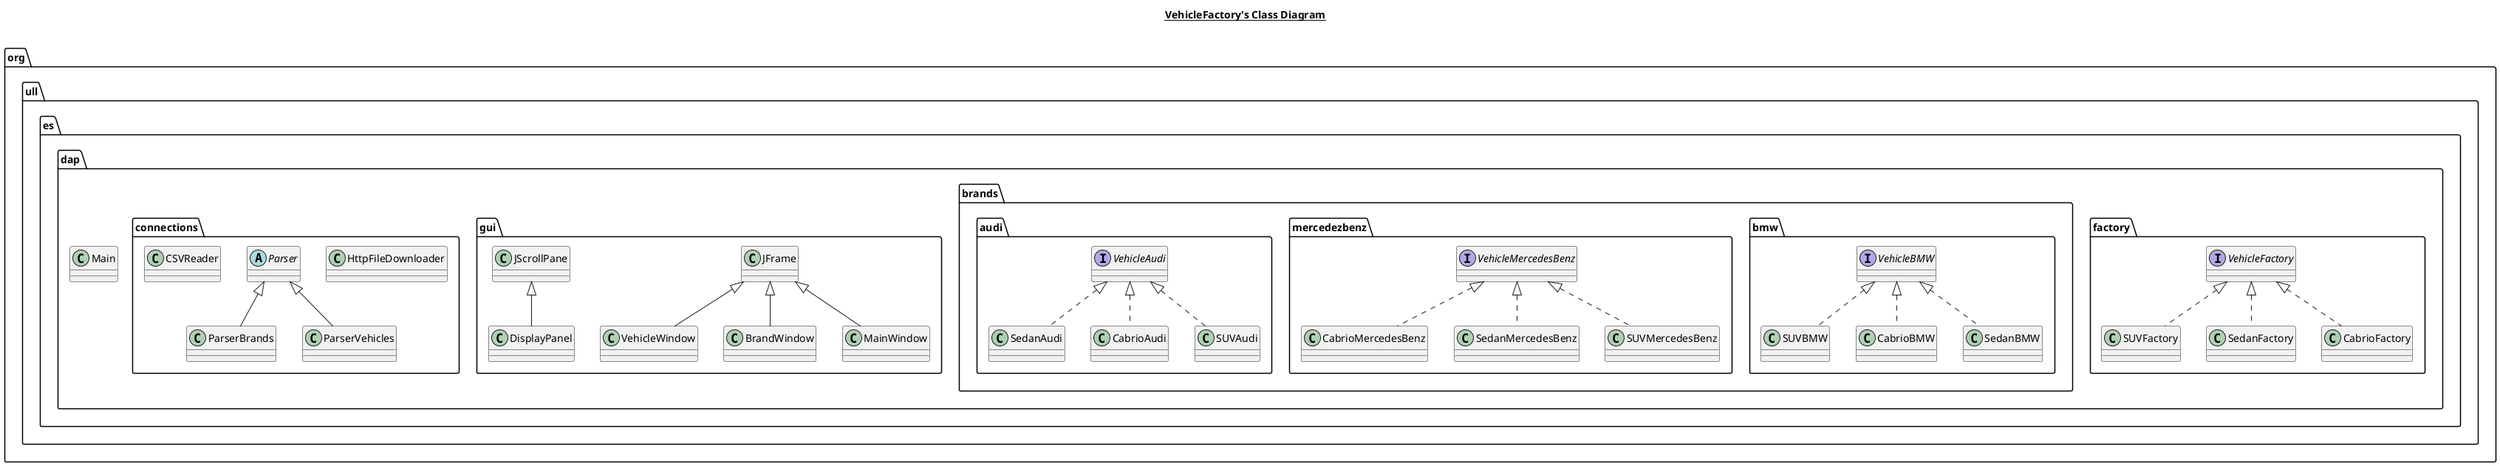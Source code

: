 @startuml
title __VehicleFactory's Class Diagram__\n

class org.ull.es.dap.factory.SUVFactory {
}
class org.ull.es.dap.brands.bmw.SUVBMW {
}
class org.ull.es.dap.gui.VehicleWindow {
}
class org.ull.es.dap.gui.BrandWindow {

}
class org.ull.es.dap.Main {
}
class org.ull.es.dap.connections.ParserBrands {
}
class org.ull.es.dap.brands.mercedezbenz.CabrioMercedesBenz {
}
class org.ull.es.dap.brands.audi.SedanAudi {
}
interface org.ull.es.dap.brands.bmw.VehicleBMW {
}
class org.ull.es.dap.brands.audi.CabrioAudi {
}
class org.ull.es.dap.connections.HttpFileDownloader {
}
interface org.ull.es.dap.factory.VehicleFactory {
}
class org.ull.es.dap.brands.bmw.CabrioBMW {
}
abstract class org.ull.es.dap.connections.Parser {

}
class org.ull.es.dap.brands.audi.SUVAudi {
}
class org.ull.es.dap.gui.DisplayPanel {

}
class org.ull.es.dap.connections.CSVReader {

}
interface org.ull.es.dap.brands.audi.VehicleAudi {
}
interface org.ull.es.dap.brands.mercedezbenz.VehicleMercedesBenz {
}
class org.ull.es.dap.brands.bmw.SedanBMW {

}
class org.ull.es.dap.connections.ParserVehicles {
}
class org.ull.es.dap.gui.MainWindow {
}
class org.ull.es.dap.brands.mercedezbenz.SedanMercedesBenz {

}
class org.ull.es.dap.brands.mercedezbenz.SUVMercedesBenz {

}
class org.ull.es.dap.factory.SedanFactory {
}
class org.ull.es.dap.factory.CabrioFactory {
}


org.ull.es.dap.factory.VehicleFactory <|.. org.ull.es.dap.factory.SUVFactory
org.ull.es.dap.brands.bmw.VehicleBMW <|.. org.ull.es.dap.brands.bmw.SUVBMW
org.ull.es.dap.gui.JFrame <|-- org.ull.es.dap.gui.VehicleWindow
org.ull.es.dap.gui.JFrame <|-- org.ull.es.dap.gui.BrandWindow
org.ull.es.dap.connections.Parser <|-- org.ull.es.dap.connections.ParserBrands
org.ull.es.dap.brands.mercedezbenz.VehicleMercedesBenz <|.. org.ull.es.dap.brands.mercedezbenz.CabrioMercedesBenz
org.ull.es.dap.brands.audi.VehicleAudi <|.. org.ull.es.dap.brands.audi.SedanAudi
org.ull.es.dap.brands.audi.VehicleAudi <|.. org.ull.es.dap.brands.audi.CabrioAudi
org.ull.es.dap.brands.bmw.VehicleBMW <|.. org.ull.es.dap.brands.bmw.CabrioBMW
org.ull.es.dap.brands.audi.VehicleAudi <|.. org.ull.es.dap.brands.audi.SUVAudi
org.ull.es.dap.gui.JScrollPane <|-- org.ull.es.dap.gui.DisplayPanel
org.ull.es.dap.brands.bmw.VehicleBMW <|.. org.ull.es.dap.brands.bmw.SedanBMW
org.ull.es.dap.connections.Parser <|-- org.ull.es.dap.connections.ParserVehicles
org.ull.es.dap.gui.JFrame <|-- org.ull.es.dap.gui.MainWindow
org.ull.es.dap.brands.mercedezbenz.VehicleMercedesBenz <|.. org.ull.es.dap.brands.mercedezbenz.SedanMercedesBenz
org.ull.es.dap.brands.mercedezbenz.VehicleMercedesBenz <|.. org.ull.es.dap.brands.mercedezbenz.SUVMercedesBenz
org.ull.es.dap.factory.VehicleFactory <|.. org.ull.es.dap.factory.SedanFactory
org.ull.es.dap.factory.VehicleFactory <|.. org.ull.es.dap.factory.CabrioFactory
@enduml